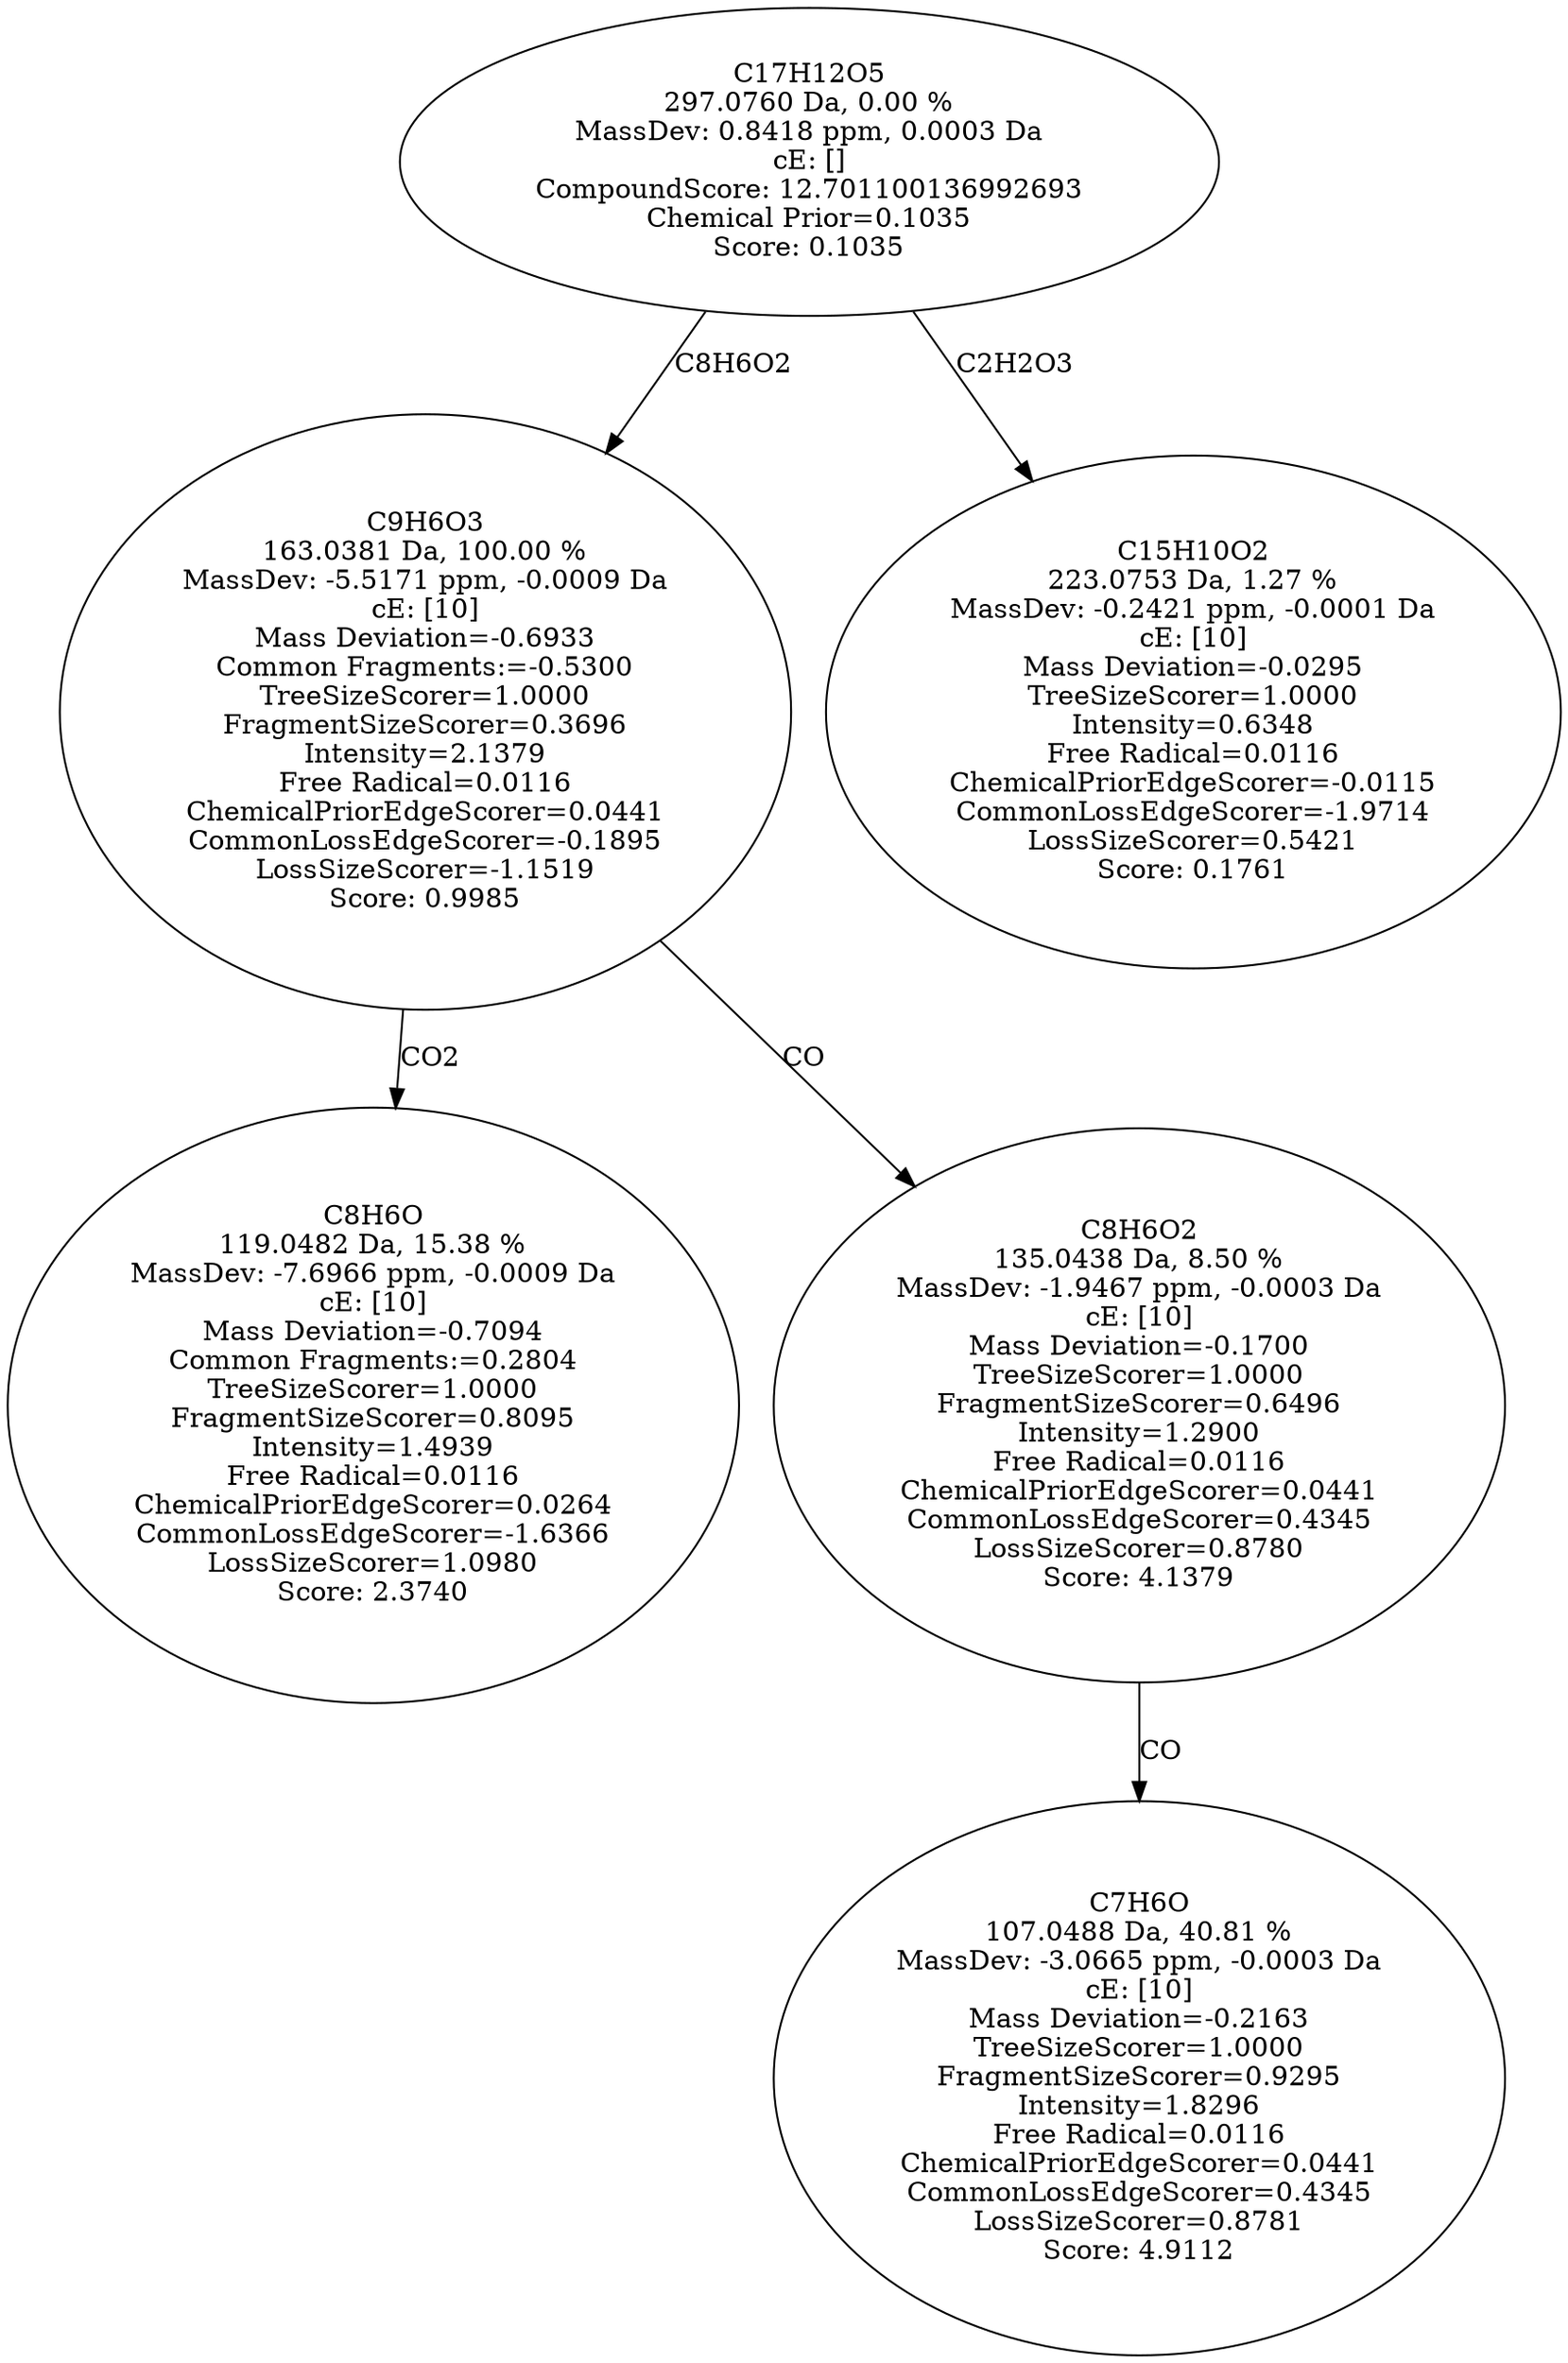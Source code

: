 strict digraph {
v1 [label="C8H6O\n119.0482 Da, 15.38 %\nMassDev: -7.6966 ppm, -0.0009 Da\ncE: [10]\nMass Deviation=-0.7094\nCommon Fragments:=0.2804\nTreeSizeScorer=1.0000\nFragmentSizeScorer=0.8095\nIntensity=1.4939\nFree Radical=0.0116\nChemicalPriorEdgeScorer=0.0264\nCommonLossEdgeScorer=-1.6366\nLossSizeScorer=1.0980\nScore: 2.3740"];
v2 [label="C7H6O\n107.0488 Da, 40.81 %\nMassDev: -3.0665 ppm, -0.0003 Da\ncE: [10]\nMass Deviation=-0.2163\nTreeSizeScorer=1.0000\nFragmentSizeScorer=0.9295\nIntensity=1.8296\nFree Radical=0.0116\nChemicalPriorEdgeScorer=0.0441\nCommonLossEdgeScorer=0.4345\nLossSizeScorer=0.8781\nScore: 4.9112"];
v3 [label="C8H6O2\n135.0438 Da, 8.50 %\nMassDev: -1.9467 ppm, -0.0003 Da\ncE: [10]\nMass Deviation=-0.1700\nTreeSizeScorer=1.0000\nFragmentSizeScorer=0.6496\nIntensity=1.2900\nFree Radical=0.0116\nChemicalPriorEdgeScorer=0.0441\nCommonLossEdgeScorer=0.4345\nLossSizeScorer=0.8780\nScore: 4.1379"];
v4 [label="C9H6O3\n163.0381 Da, 100.00 %\nMassDev: -5.5171 ppm, -0.0009 Da\ncE: [10]\nMass Deviation=-0.6933\nCommon Fragments:=-0.5300\nTreeSizeScorer=1.0000\nFragmentSizeScorer=0.3696\nIntensity=2.1379\nFree Radical=0.0116\nChemicalPriorEdgeScorer=0.0441\nCommonLossEdgeScorer=-0.1895\nLossSizeScorer=-1.1519\nScore: 0.9985"];
v5 [label="C15H10O2\n223.0753 Da, 1.27 %\nMassDev: -0.2421 ppm, -0.0001 Da\ncE: [10]\nMass Deviation=-0.0295\nTreeSizeScorer=1.0000\nIntensity=0.6348\nFree Radical=0.0116\nChemicalPriorEdgeScorer=-0.0115\nCommonLossEdgeScorer=-1.9714\nLossSizeScorer=0.5421\nScore: 0.1761"];
v6 [label="C17H12O5\n297.0760 Da, 0.00 %\nMassDev: 0.8418 ppm, 0.0003 Da\ncE: []\nCompoundScore: 12.701100136992693\nChemical Prior=0.1035\nScore: 0.1035"];
v4 -> v1 [label="CO2"];
v3 -> v2 [label="CO"];
v4 -> v3 [label="CO"];
v6 -> v4 [label="C8H6O2"];
v6 -> v5 [label="C2H2O3"];
}
